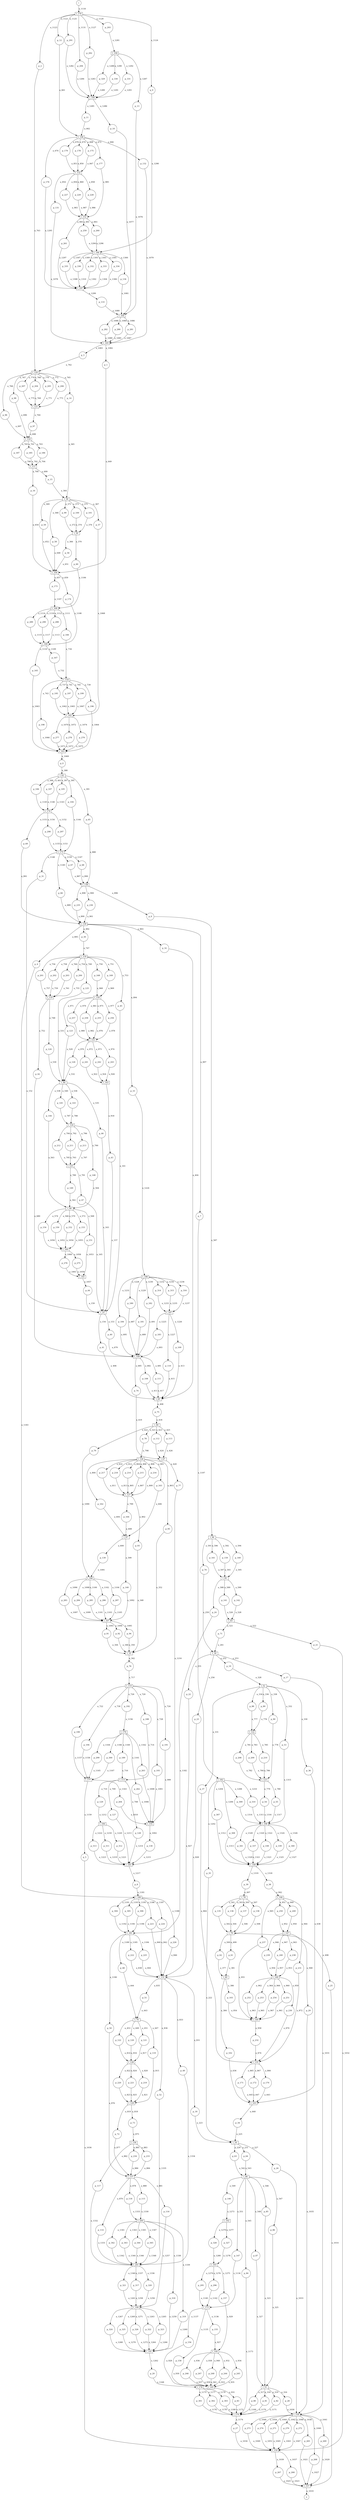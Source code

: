 digraph G {
subgraph place
 {
graph [shape=circle,color=gray];
node [shape=circle];
i;
o;
p_0;
p_1;
p_10;
p_100;
p_101;
p_102;
p_103;
p_104;
p_105;
p_106;
p_107;
p_108;
p_109;
p_11;
p_110;
p_111;
p_112;
p_113;
p_114;
p_115;
p_116;
p_117;
p_118;
p_119;
p_12;
p_120;
p_121;
p_122;
p_123;
p_124;
p_125;
p_126;
p_127;
p_128;
p_129;
p_13;
p_130;
p_131;
p_132;
p_133;
p_134;
p_135;
p_136;
p_137;
p_138;
p_139;
p_14;
p_140;
p_141;
p_142;
p_143;
p_144;
p_145;
p_146;
p_147;
p_148;
p_149;
p_15;
p_150;
p_151;
p_152;
p_153;
p_154;
p_155;
p_156;
p_157;
p_158;
p_159;
p_16;
p_160;
p_161;
p_162;
p_163;
p_164;
p_165;
p_166;
p_167;
p_168;
p_169;
p_17;
p_170;
p_171;
p_172;
p_173;
p_174;
p_175;
p_176;
p_177;
p_178;
p_179;
p_18;
p_180;
p_181;
p_182;
p_183;
p_184;
p_185;
p_186;
p_187;
p_188;
p_189;
p_19;
p_190;
p_191;
p_192;
p_193;
p_194;
p_195;
p_196;
p_197;
p_198;
p_199;
p_2;
p_20;
p_200;
p_201;
p_202;
p_203;
p_204;
p_205;
p_206;
p_207;
p_208;
p_209;
p_21;
p_210;
p_211;
p_212;
p_213;
p_214;
p_215;
p_216;
p_217;
p_218;
p_219;
p_22;
p_220;
p_221;
p_222;
p_223;
p_224;
p_225;
p_226;
p_227;
p_228;
p_229;
p_23;
p_230;
p_231;
p_232;
p_233;
p_234;
p_235;
p_236;
p_237;
p_238;
p_239;
p_24;
p_240;
p_241;
p_242;
p_243;
p_244;
p_245;
p_246;
p_247;
p_248;
p_249;
p_25;
p_250;
p_251;
p_252;
p_253;
p_254;
p_255;
p_256;
p_257;
p_258;
p_259;
p_26;
p_260;
p_261;
p_262;
p_263;
p_264;
p_265;
p_266;
p_267;
p_268;
p_269;
p_27;
p_270;
p_271;
p_272;
p_273;
p_274;
p_275;
p_276;
p_277;
p_278;
p_279;
p_28;
p_280;
p_281;
p_282;
p_283;
p_284;
p_285;
p_286;
p_287;
p_288;
p_289;
p_29;
p_290;
p_291;
p_292;
p_293;
p_294;
p_295;
p_296;
p_297;
p_298;
p_299;
p_3;
p_30;
p_300;
p_301;
p_302;
p_303;
p_304;
p_305;
p_306;
p_307;
p_308;
p_309;
p_31;
p_310;
p_311;
p_312;
p_313;
p_314;
p_315;
p_316;
p_317;
p_318;
p_319;
p_32;
p_320;
p_321;
p_322;
p_323;
p_324;
p_325;
p_326;
p_327;
p_328;
p_329;
p_33;
p_330;
p_331;
p_332;
p_333;
p_334;
p_335;
p_336;
p_337;
p_338;
p_339;
p_34;
p_340;
p_341;
p_342;
p_343;
p_344;
p_345;
p_35;
p_36;
p_37;
p_38;
p_39;
p_4;
p_40;
p_41;
p_42;
p_43;
p_44;
p_45;
p_46;
p_47;
p_48;
p_49;
p_5;
p_50;
p_51;
p_52;
p_53;
p_54;
p_55;
p_56;
p_57;
p_58;
p_59;
p_6;
p_60;
p_61;
p_62;
p_63;
p_64;
p_65;
p_66;
p_67;
p_68;
p_69;
p_7;
p_70;
p_71;
p_72;
p_73;
p_74;
p_75;
p_76;
p_77;
p_78;
p_79;
p_8;
p_80;
p_81;
p_82;
p_83;
p_84;
p_85;
p_86;
p_87;
p_88;
p_89;
p_9;
p_90;
p_91;
p_92;
p_93;
p_94;
p_95;
p_96;
p_97;
p_98;
p_99;
}
subgraph transitions
 {
node [shape=rect,height=0.2];
t_103;
t_104;
t_106;
t_109;
t_110;
t_111;
t_113;
t_114;
t_116;
t_118;
t_119;
t_120;
t_121;
t_122;
t_123;
t_124;
t_125;
t_126;
t_127;
t_128;
t_129;
t_131;
t_132;
t_135;
t_136;
t_137;
t_138;
t_139;
t_143;
t_144;
t_145;
t_146;
t_147;
t_148;
t_149;
t_150;
t_151;
t_152;
t_155;
t_157;
t_158;
t_159;
t_160;
t_161;
t_162;
t_163;
t_164;
t_165;
t_166;
t_167;
t_168;
t_169;
t_170;
t_173;
t_174;
t_175;
t_176;
t_177;
t_178;
t_179;
t_180;
t_181;
t_182;
t_184;
t_185;
t_186;
t_187;
t_190;
t_191;
t_192;
t_193;
t_194;
t_195;
t_196;
t_197;
t_198;
t_199;
t_200;
t_201;
t_25;
t_34;
t_39;
t_51;
t_52;
t_55;
t_58;
t_59;
t_60;
t_62;
t_65;
t_66;
t_67;
t_70;
t_78;
t_79;
t_83;
t_84;
t_86;
t_90;
t_94;
t_95;
t_97;
}
p_193->t_155[label="a_1001"]
t_155->p_130[label="a_1002"]
p_262->t_155[label="a_1006"]
p_263->t_155[label="a_1008"]
p_264->t_155[label="a_1010"]
p_25->t_157[label="a_1014"]
t_157->o[label="a_1019"]
p_265->t_157[label="a_1021"]
p_266->t_157[label="a_1023"]
p_267->t_157[label="a_1025"]
p_268->t_157[label="a_1027"]
p_269->t_157[label="a_1029"]
p_28->t_158[label="a_1030"]
p_17->t_158[label="a_1031"]
p_21->t_159[label="a_1032"]
p_26->t_158[label="a_1033"]
p_27->t_159[label="a_1034"]
p_29->t_158[label="a_1035"]
p_5->t_159[label="a_1036"]
t_159->p_266[label="a_1037"]
t_158->p_265[label="a_1038"]
t_159->p_267[label="a_1039"]
t_158->p_268[label="a_1040"]
t_158->p_269[label="a_1041"]
t_158->p_270[label="a_1042"]
p_270->t_159[label="a_1043"]
t_158->p_271[label="a_1044"]
p_271->t_159[label="a_1045"]
t_158->p_272[label="a_1046"]
p_272->t_159[label="a_1047"]
t_158->p_273[label="a_1048"]
p_273->t_159[label="a_1049"]
t_158->p_274[label="a_1050"]
p_274->t_159[label="a_1051"]
p_150->t_160[label="a_1052"]
p_151->t_161[label="a_1053"]
p_152->t_160[label="a_1054"]
p_153->t_160[label="a_1055"]
p_154->t_160[label="a_1056"]
t_161->p_44[label="a_1057"]
t_160->p_275[label="a_1058"]
p_275->t_161[label="a_1059"]
t_160->p_276[label="a_1060"]
p_276->t_161[label="a_1061"]
p_195->t_162[label="a_1062"]
p_165->t_163[label="a_1063"]
p_196->t_163[label="a_1064"]
p_197->t_162[label="a_1065"]
p_198->t_163[label="a_1066"]
p_199->t_162[label="a_1067"]
p_57->t_162[label="a_1068"]
t_163->p_0[label="a_1069"]
t_162->p_277[label="a_1070"]
p_277->t_163[label="a_1071"]
t_162->p_278[label="a_1072"]
p_278->t_163[label="a_1073"]
t_162->p_279[label="a_1074"]
p_279->t_163[label="a_1075"]
p_13->t_164[label="a_1076"]
p_10->t_164[label="a_1077"]
p_131->t_165[label="a_1078"]
p_132->t_165[label="a_1079"]
p_133->t_164[label="a_1080"]
p_134->t_164[label="a_1081"]
t_165->p_1[label="a_1082"]
t_165->p_3[label="a_1083"]
t_164->p_280[label="a_1084"]
p_280->t_165[label="a_1085"]
t_164->p_281[label="a_1086"]
p_281->t_165[label="a_1087"]
t_164->p_282[label="a_1088"]
p_282->t_165[label="a_1089"]
p_79->t_166[label="a_1090"]
p_139->t_166[label="a_1091"]
p_140->t_167[label="a_1092"]
t_167->p_91[label="a_1093"]
t_167->p_92[label="a_1094"]
t_167->p_94[label="a_1095"]
t_166->p_283[label="a_1096"]
p_283->t_167[label="a_1097"]
t_166->p_284[label="a_1098"]
p_284->t_167[label="a_1099"]
t_166->p_285[label="a_1100"]
p_285->t_167[label="a_1101"]
t_166->p_286[label="a_1102"]
p_286->t_167[label="a_1103"]
t_166->p_287[label="a_1104"]
p_287->t_167[label="a_1105"]
p_60->t_168[label="a_1106"]
p_173->t_168[label="a_1107"]
p_174->t_169[label="a_1108"]
t_169->p_167[label="a_1109"]
t_169->p_165[label="a_1110"]
t_168->p_166[label="a_1111"]
t_168->p_288[label="a_1112"]
p_288->t_169[label="a_1113"]
t_168->p_289[label="a_1114"]
p_289->t_169[label="a_1115"]
t_168->p_290[label="a_1116"]
p_290->t_169[label="a_1117"]
i->t_170[label="a_1118"]
t_170->p_12[label="a_1121"]
t_170->p_2[label="a_1123"]
t_170->p_9[label="a_1124"]
t_170->p_291[label="a_1125"]
t_170->p_292[label="a_1127"]
t_170->p_293[label="a_1129"]
t_170->p_294[label="a_1131"]
p_147->t_173[label="a_1134"]
t_173->p_158[label="a_1135"]
t_173->p_155[label="a_1136"]
t_173->p_156[label="a_1137"]
p_295->t_173[label="a_1140"]
p_296->t_173[label="a_1142"]
p_105->t_174[label="a_1143"]
p_104->t_175[label="a_1144"]
p_106->t_174[label="a_1145"]
p_107->t_174[label="a_1146"]
t_175->p_68[label="a_1147"]
t_175->p_31[label="a_1148"]
t_175->p_66[label="a_1149"]
t_175->p_67[label="a_1150"]
t_174->p_69[label="a_1151"]
t_174->p_297[label="a_1152"]
p_297->t_175[label="a_1153"]
t_174->p_298[label="a_1154"]
p_298->t_175[label="a_1155"]
p_192->t_176[label="a_1156"]
p_190->t_177[label="a_1157"]
p_194->t_177[label="a_1158"]
t_177->p_5[label="a_1159"]
t_176->p_189[label="a_1160"]
t_176->p_262[label="a_1161"]
t_176->p_263[label="a_1162"]
t_177->p_264[label="a_1163"]
t_176->p_299[label="a_1164"]
p_299->t_177[label="a_1165"]
t_176->p_300[label="a_1166"]
p_300->t_177[label="a_1167"]
p_20->t_178[label="a_1168"]
p_80->t_179[label="a_1169"]
p_81->t_179[label="a_1170"]
p_82->t_179[label="a_1171"]
p_83->t_179[label="a_1172"]
p_84->t_179[label="a_1173"]
t_179->p_27[label="a_1174"]
t_178->p_301[label="a_1175"]
p_301->t_179[label="a_1176"]
t_178->p_302[label="a_1177"]
p_302->t_179[label="a_1178"]
t_178->p_303[label="a_1179"]
p_303->t_179[label="a_1180"]
p_8->t_180[label="a_1181"]
p_24->t_181[label="a_1182"]
p_4->t_180[label="a_1183"]
t_181->p_225[label="a_1184"]
t_181->p_222[label="a_1185"]
t_180->p_223[label="a_1186"]
t_180->p_224[label="a_1187"]
t_180->p_226[label="a_1188"]
t_181->p_48[label="a_1189"]
t_181->p_50[label="a_1190"]
t_180->p_304[label="a_1191"]
p_304->t_181[label="a_1192"]
t_180->p_305[label="a_1193"]
p_305->t_181[label="a_1194"]
t_180->p_306[label="a_1195"]
p_306->t_181[label="a_1196"]
p_7->t_182[label="a_1197"]
t_182->p_35[label="a_1202"]
t_182->p_307[label="a_1204"]
t_182->p_308[label="a_1206"]
t_182->p_309[label="a_1208"]
t_182->p_310[label="a_1210"]
p_129->t_184[label="a_1212"]
p_127->t_185[label="a_1213"]
p_128->t_185[label="a_1214"]
p_130->t_185[label="a_1215"]
p_77->t_185[label="a_1216"]
t_185->p_8[label="a_1217"]
t_184->p_311[label="a_1218"]
p_311->t_185[label="a_1219"]
t_184->p_312[label="a_1220"]
p_312->t_185[label="a_1221"]
t_184->p_313[label="a_1222"]
p_313->t_185[label="a_1223"]
p_33->t_186[label="a_1224"]
t_187->p_183[label="a_1225"]
t_187->p_109[label="a_1226"]
t_187->p_110[label="a_1227"]
t_186->p_180[label="a_1228"]
t_186->p_181[label="a_1229"]
t_186->p_182[label="a_1230"]
t_186->p_184[label="a_1231"]
t_186->p_314[label="a_1232"]
p_314->t_187[label="a_1233"]
t_186->p_315[label="a_1234"]
p_315->t_187[label="a_1235"]
t_186->p_316[label="a_1236"]
p_316->t_187[label="a_1237"]
p_320->t_190[label="a_1256"]
p_116->t_190[label="a_1257"]
p_317->t_190[label="a_1258"]
p_318->t_191[label="a_1259"]
p_319->t_191[label="a_1260"]
p_321->t_190[label="a_1261"]
t_191->p_20[label="a_1262"]
t_190->p_322[label="a_1263"]
p_322->t_191[label="a_1264"]
t_190->p_323[label="a_1265"]
p_323->t_191[label="a_1266"]
t_190->p_324[label="a_1267"]
p_324->t_191[label="a_1268"]
t_190->p_325[label="a_1269"]
p_325->t_191[label="a_1270"]
t_190->p_326[label="a_1271"]
p_326->t_191[label="a_1272"]
p_146->t_192[label="a_1273"]
t_193->p_295[label="a_1274"]
t_193->p_157[label="a_1275"]
t_193->p_296[label="a_1276"]
t_192->p_327[label="a_1277"]
p_327->t_193[label="a_1278"]
t_192->p_328[label="a_1279"]
p_328->t_193[label="a_1280"]
p_293->t_194[label="a_1281"]
p_291->t_195[label="a_1282"]
p_292->t_195[label="a_1283"]
p_294->t_195[label="a_1284"]
t_195->p_11[label="a_1285"]
t_195->p_10[label="a_1286"]
t_194->p_13[label="a_1287"]
t_194->p_329[label="a_1288"]
p_329->t_195[label="a_1289"]
t_194->p_330[label="a_1290"]
p_330->t_195[label="a_1291"]
t_194->p_331[label="a_1292"]
p_331->t_195[label="a_1293"]
p_259->t_196[label="a_1294"]
p_176->t_197[label="a_1295"]
p_260->t_196[label="a_1296"]
p_261->t_197[label="a_1297"]
p_9->t_196[label="a_1298"]
t_197->p_133[label="a_1299"]
t_196->p_134[label="a_1300"]
t_196->p_332[label="a_1301"]
p_332->t_197[label="a_1302"]
t_196->p_333[label="a_1303"]
p_333->t_197[label="a_1304"]
t_196->p_334[label="a_1305"]
p_334->t_197[label="a_1306"]
t_196->p_335[label="a_1307"]
p_335->t_197[label="a_1308"]
t_196->p_336[label="a_1309"]
p_336->t_197[label="a_1310"]
p_310->t_198[label="a_1311"]
p_307->t_199[label="a_1312"]
p_308->t_199[label="a_1313"]
p_309->t_198[label="a_1314"]
p_53->t_198[label="a_1315"]
p_54->t_198[label="a_1316"]
p_55->t_198[label="a_1317"]
t_199->p_38[label="a_1318"]
t_199->p_39[label="a_1319"]
t_198->p_337[label="a_1320"]
p_337->t_199[label="a_1321"]
t_198->p_338[label="a_1322"]
p_338->t_199[label="a_1323"]
t_198->p_339[label="a_1324"]
p_339->t_199[label="a_1325"]
t_198->p_340[label="a_1326"]
p_340->t_199[label="a_1327"]
t_198->p_341[label="a_1328"]
p_341->t_199[label="a_1329"]
p_115->t_200[label="a_1330"]
p_114->t_201[label="a_1331"]
p_117->t_201[label="a_1332"]
p_118->t_200[label="a_1333"]
p_49->t_201[label="a_1334"]
p_52->t_201[label="a_1335"]
t_201->p_320[label="a_1336"]
t_201->p_317[label="a_1337"]
t_200->p_318[label="a_1338"]
t_200->p_319[label="a_1339"]
t_201->p_321[label="a_1340"]
t_200->p_342[label="a_1341"]
p_342->t_201[label="a_1342"]
t_200->p_343[label="a_1343"]
p_343->t_201[label="a_1344"]
t_200->p_344[label="a_1345"]
p_344->t_201[label="a_1346"]
t_200->p_345[label="a_1347"]
p_345->t_201[label="a_1348"]
p_31->t_25[label="a_152"]
t_25->p_40[label="a_153"]
t_25->p_41[label="a_154"]
p_43->t_25[label="a_157"]
p_44->t_25[label="a_159"]
p_45->t_25[label="a_161"]
p_46->t_25[label="a_163"]
p_47->t_25[label="a_165"]
p_35->t_34[label="a_222"]
p_18->t_34[label="a_223"]
p_34->t_34[label="a_225"]
t_34->p_26[label="a_227"]
t_34->p_63[label="a_229"]
t_34->p_64[label="a_231"]
t_39->p_19[label="a_252"]
t_39->p_17[label="a_253"]
t_39->p_22[label="a_255"]
t_39->p_23[label="a_256"]
p_70->t_39[label="a_259"]
p_71->t_39[label="a_261"]
t_51->p_28[label="a_316"]
t_51->p_80[label="a_317"]
t_51->p_81[label="a_318"]
t_51->p_82[label="a_319"]
p_85->t_51[label="a_323"]
p_86->t_51[label="a_325"]
p_87->t_51[label="a_327"]
p_19->t_52[label="a_328"]
t_52->p_36[label="a_330"]
t_52->p_37[label="a_331"]
t_52->p_53[label="a_332"]
t_52->p_88[label="a_334"]
t_52->p_89[label="a_336"]
t_52->p_90[label="a_338"]
t_55->p_76[label="a_342"]
p_91->t_55[label="a_344"]
p_92->t_55[label="a_346"]
p_93->t_55[label="a_348"]
p_94->t_55[label="a_350"]
p_95->t_55[label="a_352"]
p_15->t_58[label="a_364"]
p_14->t_58[label="a_365"]
t_59->p_56[label="a_366"]
t_58->p_57[label="a_367"]
t_58->p_58[label="a_368"]
t_58->p_59[label="a_369"]
t_59->p_60[label="a_370"]
t_58->p_99[label="a_371"]
p_99->t_59[label="a_372"]
t_58->p_100[label="a_373"]
p_100->t_59[label="a_374"]
t_58->p_101[label="a_375"]
p_101->t_59[label="a_376"]
p_62->t_60[label="a_377"]
p_61->t_60[label="a_381"]
t_60->p_102[label="a_384"]
t_60->p_103[label="a_386"]
p_0->t_62[label="a_388"]
t_62->p_65[label="a_391"]
t_62->p_104[label="a_395"]
t_62->p_105[label="a_397"]
t_62->p_106[label="a_399"]
t_62->p_107[label="a_401"]
p_32->t_65[label="a_404"]
p_41->t_65[label="a_406"]
t_65->p_75[label="a_408"]
p_108->t_65[label="a_411"]
p_109->t_65[label="a_413"]
p_110->t_65[label="a_415"]
p_111->t_65[label="a_417"]
p_75->t_66[label="a_418"]
p_74->t_67[label="a_419"]
t_67->p_77[label="a_420"]
t_66->p_78[label="a_421"]
t_66->p_79[label="a_422"]
t_66->p_112[label="a_423"]
p_112->t_67[label="a_424"]
t_66->p_113[label="a_425"]
p_113->t_67[label="a_426"]
p_51->t_70[label="a_443"]
p_48->t_70[label="a_444"]
t_70->p_119[label="a_447"]
t_70->p_120[label="a_449"]
t_70->p_121[label="a_451"]
t_70->p_122[label="a_453"]
p_39->t_78[label="a_497"]
t_79->p_25[label="a_498"]
t_79->p_61[label="a_499"]
t_79->p_62[label="a_500"]
t_78->p_135[label="a_501"]
p_135->t_79[label="a_502"]
t_78->p_136[label="a_503"]
p_136->t_79[label="a_504"]
t_78->p_137[label="a_505"]
p_137->t_79[label="a_506"]
t_78->p_138[label="a_507"]
p_138->t_79[label="a_508"]
t_83->p_71[label="a_521"]
t_83->p_21[label="a_522"]
p_141->t_83[label="a_526"]
p_142->t_83[label="a_528"]
p_123->t_84[label="a_529"]
p_124->t_84[label="a_530"]
p_125->t_84[label="a_531"]
p_126->t_84[label="a_532"]
t_84->p_46[label="a_535"]
t_84->p_143[label="a_536"]
t_84->p_144[label="a_538"]
t_84->p_145[label="a_540"]
p_63->t_86[label="a_542"]
p_64->t_86[label="a_543"]
t_86->p_84[label="a_545"]
t_86->p_85[label="a_546"]
t_86->p_86[label="a_547"]
t_86->p_87[label="a_548"]
t_86->p_146[label="a_549"]
t_86->p_147[label="a_551"]
p_149->t_90[label="a_562"]
p_144->t_90[label="a_563"]
p_148->t_90[label="a_564"]
t_90->p_150[label="a_566"]
t_90->p_151[label="a_568"]
t_90->p_152[label="a_570"]
t_90->p_153[label="a_572"]
t_90->p_154[label="a_574"]
p_6->t_94[label="a_587"]
t_95->p_24[label="a_588"]
t_95->p_141[label="a_589"]
t_95->p_142[label="a_590"]
t_94->p_70[label="a_591"]
t_94->p_159[label="a_592"]
p_159->t_95[label="a_593"]
t_94->p_160[label="a_594"]
p_160->t_95[label="a_595"]
t_94->p_161[label="a_596"]
p_161->t_95[label="a_597"]
t_97->p_140[label="a_599"]
t_97->p_139[label="a_600"]
p_162->t_97[label="a_604"]
p_163->t_97[label="a_606"]
p_164->t_97[label="a_608"]
p_102->t_103[label="a_636"]
p_36->t_103[label="a_638"]
t_103->p_34[label="a_640"]
p_170->t_103[label="a_643"]
p_171->t_103[label="a_645"]
p_172->t_103[label="a_647"]
p_58->t_104[label="a_648"]
p_1->t_104[label="a_649"]
p_16->t_104[label="a_650"]
p_56->t_104[label="a_651"]
p_59->t_104[label="a_652"]
t_104->p_173[label="a_657"]
t_104->p_174[label="a_659"]
p_12->t_106[label="a_661"]
p_11->t_106[label="a_662"]
t_106->p_132[label="a_666"]
t_106->p_175[label="a_668"]
t_106->p_176[label="a_670"]
t_106->p_177[label="a_672"]
t_106->p_178[label="a_674"]
t_106->p_179[label="a_676"]
p_40->t_109[label="a_679"]
p_42->t_109[label="a_680"]
t_109->p_111[label="a_681"]
t_109->p_108[label="a_682"]
t_109->p_74[label="a_685"]
p_180->t_109[label="a_687"]
p_181->t_109[label="a_689"]
p_182->t_109[label="a_691"]
p_183->t_109[label="a_693"]
p_184->t_109[label="a_695"]
p_98->t_110[label="a_696"]
p_96->t_110[label="a_697"]
p_97->t_110[label="a_698"]
t_111->p_15[label="a_699"]
t_111->p_16[label="a_700"]
t_110->p_185[label="a_701"]
p_185->t_111[label="a_702"]
t_110->p_186[label="a_703"]
p_186->t_111[label="a_704"]
t_110->p_187[label="a_705"]
p_187->t_111[label="a_706"]
t_113->p_128[label="a_708"]
t_113->p_127[label="a_709"]
t_113->p_129[label="a_710"]
p_188->t_113[label="a_714"]
p_189->t_113[label="a_716"]
p_76->t_114[label="a_717"]
t_114->p_188[label="a_720"]
t_114->p_190[label="a_722"]
t_114->p_191[label="a_724"]
t_114->p_192[label="a_726"]
t_114->p_193[label="a_728"]
t_114->p_194[label="a_730"]
p_167->t_116[label="a_732"]
p_166->t_116[label="a_734"]
t_116->p_195[label="a_737"]
t_116->p_196[label="a_739"]
t_116->p_197[label="a_741"]
t_116->p_198[label="a_743"]
t_116->p_199[label="a_745"]
p_30->t_118[label="a_747"]
t_119->p_124[label="a_748"]
t_118->p_125[label="a_749"]
t_118->p_168[label="a_750"]
t_118->p_169[label="a_751"]
t_119->p_42[label="a_752"]
t_118->p_45[label="a_753"]
t_118->p_200[label="a_754"]
p_200->t_119[label="a_755"]
t_118->p_201[label="a_756"]
p_201->t_119[label="a_757"]
t_118->p_202[label="a_758"]
p_202->t_119[label="a_759"]
t_118->p_203[label="a_760"]
p_203->t_119[label="a_761"]
p_3->t_120[label="a_762"]
p_2->t_120[label="a_763"]
t_121->p_97[label="a_764"]
t_120->p_14[label="a_765"]
t_120->p_96[label="a_766"]
t_120->p_98[label="a_767"]
t_120->p_204[label="a_768"]
p_204->t_121[label="a_769"]
t_120->p_205[label="a_770"]
p_205->t_121[label="a_771"]
t_120->p_206[label="a_772"]
p_206->t_121[label="a_773"]
t_120->p_207[label="a_774"]
p_207->t_121[label="a_775"]
p_89->t_122[label="a_776"]
p_88->t_122[label="a_777"]
p_90->t_123[label="a_778"]
t_123->p_54[label="a_779"]
t_123->p_55[label="a_780"]
t_122->p_208[label="a_781"]
p_208->t_123[label="a_782"]
t_122->p_209[label="a_783"]
p_209->t_123[label="a_784"]
t_122->p_210[label="a_785"]
p_210->t_123[label="a_786"]
p_145->t_124[label="a_787"]
p_143->t_124[label="a_788"]
t_125->p_149[label="a_789"]
t_124->p_148[label="a_790"]
t_125->p_47[label="a_791"]
t_124->p_211[label="a_792"]
p_211->t_125[label="a_793"]
t_124->p_212[label="a_794"]
p_212->t_125[label="a_795"]
t_124->p_213[label="a_796"]
p_213->t_125[label="a_797"]
p_78->t_126[label="a_798"]
t_127->p_164[label="a_799"]
t_126->p_162[label="a_800"]
t_126->p_163[label="a_801"]
t_127->p_93[label="a_802"]
t_126->p_95[label="a_803"]
t_126->p_214[label="a_804"]
p_214->t_127[label="a_805"]
t_126->p_215[label="a_806"]
p_215->t_127[label="a_807"]
t_126->p_216[label="a_808"]
p_216->t_127[label="a_809"]
t_126->p_217[label="a_810"]
p_217->t_127[label="a_811"]
t_126->p_218[label="a_812"]
p_218->t_127[label="a_813"]
p_122->t_128[label="a_814"]
p_119->t_129[label="a_815"]
p_120->t_128[label="a_816"]
p_121->t_128[label="a_817"]
t_129->p_73[label="a_818"]
t_129->p_72[label="a_819"]
t_128->p_219[label="a_820"]
p_219->t_129[label="a_821"]
t_128->p_220[label="a_822"]
p_220->t_129[label="a_823"]
t_128->p_221[label="a_824"]
p_221->t_129[label="a_825"]
p_22->t_131[label="a_827"]
p_23->t_131[label="a_828"]
t_131->p_18[label="a_831"]
t_131->p_49[label="a_833"]
t_131->p_51[label="a_835"]
t_131->p_52[label="a_836"]
p_222->t_131[label="a_838"]
p_223->t_131[label="a_840"]
p_224->t_131[label="a_842"]
p_225->t_131[label="a_844"]
p_226->t_131[label="a_846"]
p_175->t_132[label="a_847"]
p_178->t_132[label="a_850"]
p_179->t_132[label="a_851"]
t_132->p_131[label="a_854"]
t_132->p_227[label="a_856"]
t_132->p_228[label="a_858"]
t_132->p_229[label="a_860"]
p_37->t_135[label="a_864"]
t_135->p_171[label="a_865"]
t_135->p_170[label="a_866"]
t_135->p_172[label="a_867"]
p_230->t_135[label="a_870"]
p_231->t_135[label="a_872"]
p_232->t_135[label="a_874"]
p_73->t_136[label="a_875"]
p_50->t_137[label="a_876"]
p_72->t_137[label="a_877"]
t_137->p_118[label="a_878"]
t_137->p_114[label="a_879"]
t_137->p_115[label="a_880"]
t_137->p_116[label="a_881"]
t_136->p_117[label="a_882"]
t_136->p_233[label="a_883"]
p_233->t_137[label="a_884"]
t_136->p_234[label="a_885"]
p_234->t_137[label="a_886"]
p_67->t_138[label="a_887"]
p_65->t_138[label="a_888"]
p_66->t_139[label="a_889"]
p_68->t_138[label="a_890"]
p_69->t_139[label="a_891"]
t_139->p_30[label="a_892"]
t_139->p_32[label="a_893"]
t_139->p_33[label="a_894"]
t_139->p_4[label="a_895"]
t_138->p_6[label="a_896"]
t_139->p_7[label="a_897"]
t_138->p_235[label="a_898"]
p_235->t_139[label="a_899"]
t_138->p_236[label="a_900"]
p_236->t_139[label="a_901"]
t_143->p_43[label="a_918"]
p_241->t_143[label="a_922"]
p_242->t_143[label="a_924"]
p_243->t_143[label="a_926"]
p_155->t_144[label="a_927"]
p_156->t_145[label="a_928"]
p_157->t_144[label="a_929"]
p_158->t_145[label="a_930"]
t_145->p_83[label="a_931"]
t_144->p_244[label="a_932"]
p_244->t_145[label="a_933"]
t_144->p_245[label="a_934"]
p_245->t_145[label="a_935"]
t_144->p_246[label="a_936"]
p_246->t_145[label="a_937"]
t_144->p_247[label="a_938"]
p_247->t_145[label="a_939"]
t_144->p_248[label="a_940"]
p_248->t_145[label="a_941"]
p_38->t_146[label="a_942"]
t_147->p_238[label="a_943"]
t_146->p_231[label="a_944"]
t_146->p_237[label="a_945"]
t_147->p_239[label="a_946"]
t_147->p_240[label="a_947"]
t_147->p_29[label="a_948"]
t_146->p_249[label="a_949"]
p_249->t_147[label="a_950"]
t_146->p_250[label="a_951"]
p_250->t_147[label="a_952"]
p_238->t_148[label="a_953"]
p_103->t_149[label="a_954"]
p_237->t_149[label="a_955"]
p_239->t_148[label="a_956"]
p_240->t_148[label="a_957"]
t_149->p_232[label="a_958"]
t_148->p_230[label="a_959"]
t_148->p_251[label="a_960"]
p_251->t_149[label="a_961"]
t_148->p_252[label="a_962"]
p_252->t_149[label="a_963"]
t_148->p_253[label="a_964"]
p_253->t_149[label="a_965"]
t_148->p_254[label="a_966"]
p_254->t_149[label="a_967"]
p_168->t_150[label="a_968"]
p_169->t_150[label="a_969"]
t_151->p_126[label="a_970"]
t_150->p_123[label="a_971"]
t_151->p_241[label="a_972"]
t_151->p_242[label="a_973"]
t_151->p_243[label="a_974"]
t_150->p_255[label="a_975"]
p_255->t_151[label="a_976"]
t_150->p_256[label="a_977"]
p_256->t_151[label="a_978"]
t_150->p_257[label="a_979"]
p_257->t_151[label="a_980"]
t_150->p_258[label="a_981"]
p_258->t_151[label="a_982"]
p_227->t_152[label="a_983"]
p_177->t_152[label="a_985"]
p_228->t_152[label="a_986"]
p_229->t_152[label="a_987"]
t_152->p_259[label="a_991"]
t_152->p_260[label="a_993"]
t_152->p_261[label="a_995"]
p_191->t_155[label="a_999"]
}